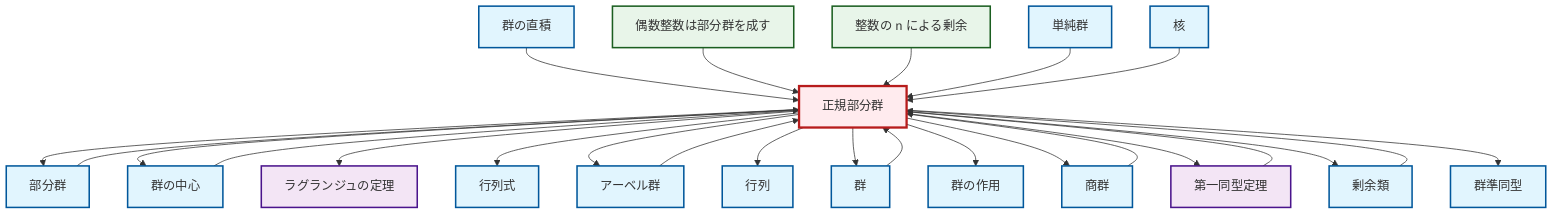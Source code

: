 graph TD
    classDef definition fill:#e1f5fe,stroke:#01579b,stroke-width:2px
    classDef theorem fill:#f3e5f5,stroke:#4a148c,stroke-width:2px
    classDef axiom fill:#fff3e0,stroke:#e65100,stroke-width:2px
    classDef example fill:#e8f5e9,stroke:#1b5e20,stroke-width:2px
    classDef current fill:#ffebee,stroke:#b71c1c,stroke-width:3px
    def-kernel["核"]:::definition
    ex-even-integers-subgroup["偶数整数は部分群を成す"]:::example
    def-quotient-group["商群"]:::definition
    def-group["群"]:::definition
    def-group-action["群の作用"]:::definition
    def-matrix["行列"]:::definition
    def-homomorphism["群準同型"]:::definition
    def-center-of-group["群の中心"]:::definition
    def-direct-product["群の直積"]:::definition
    def-subgroup["部分群"]:::definition
    thm-first-isomorphism["第一同型定理"]:::theorem
    def-determinant["行列式"]:::definition
    ex-quotient-integers-mod-n["整数の n による剰余"]:::example
    thm-lagrange["ラグランジュの定理"]:::theorem
    def-normal-subgroup["正規部分群"]:::definition
    def-coset["剰余類"]:::definition
    def-abelian-group["アーベル群"]:::definition
    def-simple-group["単純群"]:::definition
    def-normal-subgroup --> def-subgroup
    thm-first-isomorphism --> def-normal-subgroup
    def-direct-product --> def-normal-subgroup
    def-quotient-group --> def-normal-subgroup
    def-normal-subgroup --> def-center-of-group
    def-normal-subgroup --> thm-lagrange
    def-abelian-group --> def-normal-subgroup
    ex-even-integers-subgroup --> def-normal-subgroup
    ex-quotient-integers-mod-n --> def-normal-subgroup
    def-normal-subgroup --> def-determinant
    def-simple-group --> def-normal-subgroup
    def-normal-subgroup --> def-abelian-group
    def-normal-subgroup --> def-matrix
    def-subgroup --> def-normal-subgroup
    def-center-of-group --> def-normal-subgroup
    def-normal-subgroup --> def-group
    def-kernel --> def-normal-subgroup
    def-normal-subgroup --> def-group-action
    def-normal-subgroup --> def-quotient-group
    def-normal-subgroup --> thm-first-isomorphism
    def-normal-subgroup --> def-coset
    def-coset --> def-normal-subgroup
    def-normal-subgroup --> def-homomorphism
    def-group --> def-normal-subgroup
    class def-normal-subgroup current